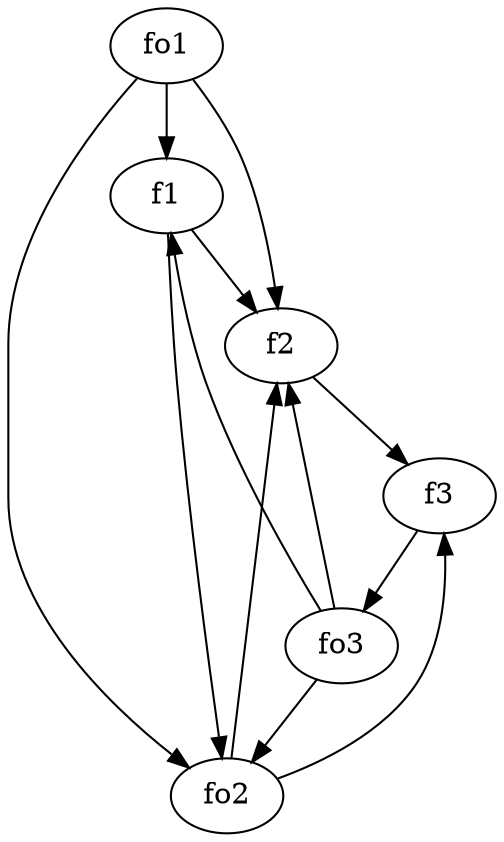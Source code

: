 strict digraph  {
f1;
f2;
f3;
fo1;
fo2;
fo3;
f1 -> f2  [weight=2];
f1 -> fo2  [weight=2];
f2 -> f3  [weight=2];
f3 -> fo3  [weight=2];
fo1 -> f2  [weight=2];
fo1 -> fo2  [weight=2];
fo1 -> f1  [weight=2];
fo2 -> f3  [weight=2];
fo2 -> f2  [weight=2];
fo3 -> f1  [weight=2];
fo3 -> fo2  [weight=2];
fo3 -> f2  [weight=2];
}
